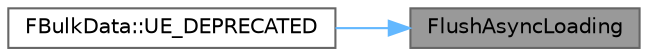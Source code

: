 digraph "FlushAsyncLoading"
{
 // INTERACTIVE_SVG=YES
 // LATEX_PDF_SIZE
  bgcolor="transparent";
  edge [fontname=Helvetica,fontsize=10,labelfontname=Helvetica,labelfontsize=10];
  node [fontname=Helvetica,fontsize=10,shape=box,height=0.2,width=0.4];
  rankdir="RL";
  Node1 [id="Node000001",label="FlushAsyncLoading",height=0.2,width=0.4,color="gray40", fillcolor="grey60", style="filled", fontcolor="black",tooltip="Blocks till all pending package/ linker requests are fulfilled."];
  Node1 -> Node2 [id="edge1_Node000001_Node000002",dir="back",color="steelblue1",style="solid",tooltip=" "];
  Node2 [id="Node000002",label="FBulkData::UE_DEPRECATED",height=0.2,width=0.4,color="grey40", fillcolor="white", style="filled",URL="$d4/d9b/classFBulkData.html#a4bb607c82d05865ef50f47dc293228ef",tooltip=" "];
}
